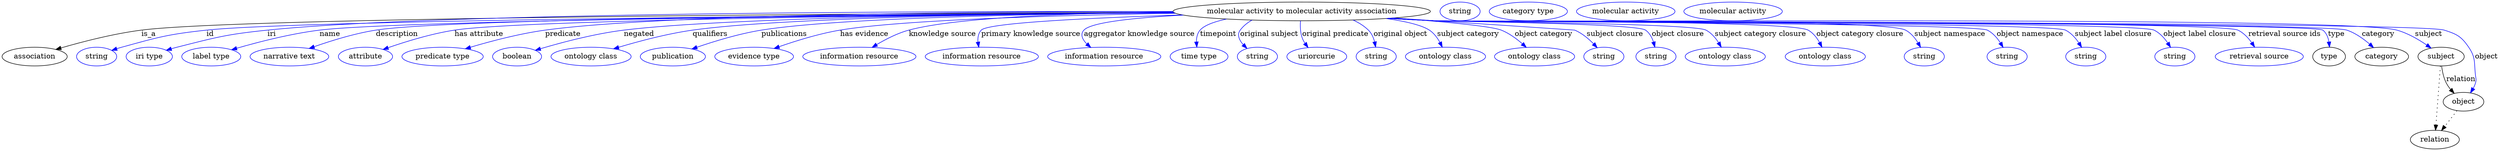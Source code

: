 digraph {
	graph [bb="0,0,4788.4,283"];
	node [label="\N"];
	"molecular activity to molecular activity association"	[height=0.5,
		label="molecular activity to molecular activity association",
		pos="2492.4,265",
		width=6.8605];
	association	[height=0.5,
		pos="62.394,178",
		width=1.7332];
	"molecular activity to molecular activity association" -> association	[label=is_a,
		lp="281.39,221.5",
		pos="e,103.12,191.79 2246.6,263.23 1708.5,261.1 458.93,253.55 267.39,229 213.85,222.14 154.03,206.61 112.9,194.67"];
	id	[color=blue,
		height=0.5,
		label=string,
		pos="181.39,178",
		width=1.0652];
	"molecular activity to molecular activity association" -> id	[color=blue,
		label=id,
		lp="398.39,221.5",
		pos="e,210.38,190 2247.8,262.46 1733.2,258.85 571.19,248.64 391.39,229 318.35,221.02 300.2,215.65 229.39,196 226.29,195.14 223.09,194.17 \
219.89,193.16",
		style=solid];
	iri	[color=blue,
		height=0.5,
		label="iri type",
		pos="282.39,178",
		width=1.2277];
	"molecular activity to molecular activity association" -> iri	[color=blue,
		label=iri,
		lp="515.39,221.5",
		pos="e,315.29,190.23 2248.3,262.05 1755.9,257.77 675.86,246.51 507.39,229 429.97,220.95 410.81,215.26 335.39,196 332.02,195.14 328.54,\
194.18 325.05,193.17",
		style=solid];
	name	[color=blue,
		height=0.5,
		label="label type",
		pos="401.39,178",
		width=1.5707];
	"molecular activity to molecular activity association" -> name	[color=blue,
		label=name,
		lp="627.39,221.5",
		pos="e,440.01,191.15 2247.9,262.36 1774.6,258.77 765.56,248.88 607.39,229 552.58,222.11 491.21,206.11 449.83,194.05",
		style=solid];
	description	[color=blue,
		height=0.5,
		label="narrative text",
		pos="551.39,178",
		width=2.0943];
	"molecular activity to molecular activity association" -> description	[color=blue,
		label=description,
		lp="755.89,221.5",
		pos="e,588.8,193.65 2247,262.92 1794.7,260.38 862.19,252.36 715.39,229 675.03,222.58 630.79,208.66 598.44,197.14",
		style=solid];
	"has attribute"	[color=blue,
		height=0.5,
		label=attribute,
		pos="696.39,178",
		width=1.4443];
	"molecular activity to molecular activity association" -> "has attribute"	[color=blue,
		label="has attribute",
		lp="913.39,221.5",
		pos="e,729.98,191.75 2247.8,262.3 1827.1,258.84 998.67,249.5 866.39,229 822.26,222.16 773.51,207 739.58,195.15",
		style=solid];
	predicate	[color=blue,
		height=0.5,
		label="predicate type",
		pos="844.39,178",
		width=2.1665];
	"molecular activity to molecular activity association" -> predicate	[color=blue,
		label=predicate,
		lp="1074.4,221.5",
		pos="e,887.81,193.09 2245.4,264.77 1893.5,264.71 1265.5,260.02 1040.4,229 991.17,222.22 936.47,207.65 897.4,195.99",
		style=solid];
	negated	[color=blue,
		height=0.5,
		label=boolean,
		pos="987.39,178",
		width=1.2999];
	"molecular activity to molecular activity association" -> negated	[color=blue,
		label=negated,
		lp="1220.4,221.5",
		pos="e,1022.3,190.23 2246.8,262.98 1927.7,260.69 1388.4,253.24 1191.4,229 1135.6,222.13 1072.9,205.38 1032,193.16",
		style=solid];
	qualifiers	[color=blue,
		height=0.5,
		label="ontology class",
		pos="1128.4,178",
		width=2.1304];
	"molecular activity to molecular activity association" -> qualifiers	[color=blue,
		label=qualifiers,
		lp="1356.9,221.5",
		pos="e,1171.6,193.02 2246.6,263.01 1957.4,260.73 1495,253.26 1323.4,229 1274.6,222.11 1220.5,207.65 1181.6,196.05",
		style=solid];
	publications	[color=blue,
		height=0.5,
		label=publication,
		pos="1285.4,178",
		width=1.7332];
	"molecular activity to molecular activity association" -> publications	[color=blue,
		label=publications,
		lp="1499.4,221.5",
		pos="e,1321.9,192.66 2247.2,262.84 1989.6,260.34 1601.9,252.63 1455.4,229 1412.5,222.09 1365.3,207.61 1331.5,196.01",
		style=solid];
	"has evidence"	[color=blue,
		height=0.5,
		label="evidence type",
		pos="1441.4,178",
		width=2.0943];
	"molecular activity to molecular activity association" -> "has evidence"	[color=blue,
		label="has evidence",
		lp="1652.9,221.5",
		pos="e,1479.4,193.55 2250.3,261.34 2031.3,257.67 1725.5,249.05 1606.4,229 1566,222.2 1521.6,208.38 1489.1,196.99",
		style=solid];
	"knowledge source"	[color=blue,
		height=0.5,
		label="information resource",
		pos="1643.4,178",
		width=3.015];
	"molecular activity to molecular activity association" -> "knowledge source"	[color=blue,
		label="knowledge source",
		lp="1802.9,221.5",
		pos="e,1667.9,195.78 2245.5,264.07 2063,261.95 1830.7,254.09 1738.4,229 1716.6,223.09 1694.2,211.61 1676.7,201.13",
		style=solid];
	"primary knowledge source"	[color=blue,
		height=0.5,
		label="information resource",
		pos="1878.4,178",
		width=3.015];
	"molecular activity to molecular activity association" -> "primary knowledge source"	[color=blue,
		label="primary knowledge source",
		lp="1972.4,221.5",
		pos="e,1872.6,196 2263.2,258.23 2094.1,252.82 1891,243.37 1877.4,229 1871.6,222.9 1870.4,214.27 1871,205.9",
		style=solid];
	"aggregator knowledge source"	[color=blue,
		height=0.5,
		label="information resource",
		pos="2113.4,178",
		width=3.015];
	"molecular activity to molecular activity association" -> "aggregator knowledge source"	[color=blue,
		label="aggregator knowledge source",
		lp="2180.9,221.5",
		pos="e,2087.6,195.53 2265.2,257.9 2174.7,253.08 2088.6,244.44 2074.4,229 2066.7,220.62 2071.6,210.86 2080.1,202.2",
		style=solid];
	timepoint	[color=blue,
		height=0.5,
		label="time type",
		pos="2295.4,178",
		width=1.5346];
	"molecular activity to molecular activity association" -> timepoint	[color=blue,
		label=timepoint,
		lp="2332.4,221.5",
		pos="e,2291.1,196.26 2348.1,250.32 2324.8,245.29 2305.6,238.4 2297.4,229 2292,222.83 2290.3,214.43 2290.3,206.27",
		style=solid];
	"original subject"	[color=blue,
		height=0.5,
		label=string,
		pos="2407.4,178",
		width=1.0652];
	"molecular activity to molecular activity association" -> "original subject"	[color=blue,
		label="original subject",
		lp="2430.4,221.5",
		pos="e,2387.4,193.75 2397.2,248.35 2388.3,243.45 2380.5,237.13 2374.4,229 2367.7,220.01 2372.5,209.73 2380.3,200.83",
		style=solid];
	"original predicate"	[color=blue,
		height=0.5,
		label=uriorcurie,
		pos="2521.4,178",
		width=1.5887];
	"molecular activity to molecular activity association" -> "original predicate"	[color=blue,
		label="original predicate",
		lp="2556.9,221.5",
		pos="e,2504.6,195.4 2490.1,246.84 2489.4,236.95 2489.6,224.45 2493.4,214 2494.7,210.42 2496.5,206.94 2498.6,203.64",
		style=solid];
	"original object"	[color=blue,
		height=0.5,
		label=string,
		pos="2635.4,178",
		width=1.0652];
	"molecular activity to molecular activity association" -> "original object"	[color=blue,
		label="original object",
		lp="2681.9,221.5",
		pos="e,2634.3,196.46 2591,248.4 2601.8,243.53 2612,237.21 2620.4,229 2626.5,223.04 2630.2,214.69 2632.3,206.52",
		style=solid];
	"subject category"	[color=blue,
		height=0.5,
		label="ontology class",
		pos="2768.4,178",
		width=2.1304];
	"molecular activity to molecular activity association" -> "subject category"	[color=blue,
		label="subject category",
		lp="2811.9,221.5",
		pos="e,2762.2,196.16 2654.2,251.34 2690.2,246.16 2722.2,238.96 2737.4,229 2746.2,223.28 2752.9,214.13 2757.8,205.22",
		style=solid];
	"object category"	[color=blue,
		height=0.5,
		label="ontology class",
		pos="2939.4,178",
		width=2.1304];
	"molecular activity to molecular activity association" -> "object category"	[color=blue,
		label="object category",
		lp="2956.9,221.5",
		pos="e,2923.4,195.77 2669,252.4 2759.8,245.62 2855.5,236.87 2875.4,229 2890.3,223.11 2904.5,212.62 2915.8,202.76",
		style=solid];
	"subject closure"	[color=blue,
		height=0.5,
		label=string,
		pos="3072.4,178",
		width=1.0652];
	"molecular activity to molecular activity association" -> "subject closure"	[color=blue,
		label="subject closure",
		lp="3093.9,221.5",
		pos="e,3059.6,195.16 2667.9,252.32 2820.1,242.19 3016.1,229.11 3016.4,229 3030.2,223.21 3042.9,212.56 3052.7,202.58",
		style=solid];
	"object closure"	[color=blue,
		height=0.5,
		label=string,
		pos="3172.4,178",
		width=1.0652];
	"molecular activity to molecular activity association" -> "object closure"	[color=blue,
		label="object closure",
		lp="3214.4,221.5",
		pos="e,3170.3,196.32 2664.5,252.06 2692.5,250.26 2721.3,248.5 2748.4,247 2770.8,245.76 3134.1,242.01 3152.4,229 3160,223.63 3164.7,214.92 \
3167.6,206.26",
		style=solid];
	"subject category closure"	[color=blue,
		height=0.5,
		label="ontology class",
		pos="3305.4,178",
		width=2.1304];
	"molecular activity to molecular activity association" -> "subject category closure"	[color=blue,
		label="subject category closure",
		lp="3372.9,221.5",
		pos="e,3297.7,196.16 2662.8,251.93 2691.3,250.12 2720.7,248.4 2748.4,247 2777.3,245.54 3242.8,242.45 3268.4,229 3278.5,223.67 3286.6,\
214.17 3292.6,204.87",
		style=solid];
	"object category closure"	[color=blue,
		height=0.5,
		label="ontology class",
		pos="3497.4,178",
		width=2.1304];
	"molecular activity to molecular activity association" -> "object category closure"	[color=blue,
		label="object category closure",
		lp="3563.9,221.5",
		pos="e,3491.1,196.15 2661,251.81 2690.2,249.99 2720.1,248.29 2748.4,247 2788.1,245.18 3429.6,248.3 3464.4,229 3473.9,223.7 3481.2,214.34 \
3486.5,205.14",
		style=solid];
	"subject namespace"	[color=blue,
		height=0.5,
		label=string,
		pos="3687.4,178",
		width=1.0652];
	"molecular activity to molecular activity association" -> "subject namespace"	[color=blue,
		label="subject namespace",
		lp="3736.4,221.5",
		pos="e,3680.3,195.72 2660,251.75 2689.4,249.92 2719.8,248.23 2748.4,247 2798.5,244.84 3607,252.32 3651.4,229 3661.6,223.65 3669.6,213.96 \
3675.4,204.53",
		style=solid];
	"object namespace"	[color=blue,
		height=0.5,
		label=string,
		pos="3846.4,178",
		width=1.0652];
	"molecular activity to molecular activity association" -> "object namespace"	[color=blue,
		label="object namespace",
		lp="3890.4,221.5",
		pos="e,3838.7,195.75 2659.3,251.72 2689,249.88 2719.6,248.2 2748.4,247 2777.8,245.77 3782.1,242.31 3808.4,229 3818.9,223.7 3827.2,214.02 \
3833.4,204.58",
		style=solid];
	"subject label closure"	[color=blue,
		height=0.5,
		label=string,
		pos="3997.4,178",
		width=1.0652];
	"molecular activity to molecular activity association" -> "subject label closure"	[color=blue,
		label="subject label closure",
		lp="4050.4,221.5",
		pos="e,3989.4,195.77 2659,251.69 2688.7,249.85 2719.5,248.17 2748.4,247 2782,245.64 3928.3,243.97 3958.4,229 3969.1,223.67 3977.8,213.85 \
3984.2,204.31",
		style=solid];
	"object label closure"	[color=blue,
		height=0.5,
		label=string,
		pos="4168.4,178",
		width=1.0652];
	"molecular activity to molecular activity association" -> "object label closure"	[color=blue,
		label="object label closure",
		lp="4215.9,221.5",
		pos="e,4160.1,195.79 2658.6,251.67 2688.5,249.82 2719.4,248.15 2748.4,247 2786.7,245.48 4094,245.83 4128.4,229 4139.3,223.69 4148.1,213.88 \
4154.7,204.34",
		style=solid];
	"retrieval source ids"	[color=blue,
		height=0.5,
		label="retrieval source",
		pos="4330.4,178",
		width=2.347];
	"molecular activity to molecular activity association" -> "retrieval source ids"	[color=blue,
		label="retrieval source ids",
		lp="4378.9,221.5",
		pos="e,4321.5,196.3 2658.3,251.66 2688.2,249.81 2719.2,248.14 2748.4,247 2791.2,245.33 4250.8,247.54 4289.4,229 4300.2,223.79 4309.2,\
214.18 4315.9,204.76",
		style=solid];
	type	[height=0.5,
		pos="4464.4,178",
		width=0.86659];
	"molecular activity to molecular activity association" -> type	[color=blue,
		label=type,
		lp="4478.4,221.5",
		pos="e,4465.2,196.18 2658.3,251.63 2688.2,249.78 2719.2,248.12 2748.4,247 2772,246.09 4433.9,243.75 4452.4,229 4459.2,223.54 4462.6,214.92 \
4464.1,206.37",
		style=solid];
	category	[height=0.5,
		pos="4565.4,178",
		width=1.4263];
	"molecular activity to molecular activity association" -> category	[color=blue,
		label=category,
		lp="4558.9,221.5",
		pos="e,4549.8,195.25 2658.3,251.62 2688.2,249.78 2719.2,248.12 2748.4,247 2797,245.14 4452.3,244.55 4498.4,229 4514.6,223.53 4530.1,212.5 \
4542.1,202.2",
		style=solid];
	subject	[height=0.5,
		pos="4679.4,178",
		width=1.2277];
	"molecular activity to molecular activity association" -> subject	[color=blue,
		label=subject,
		lp="4655.4,221.5",
		pos="e,4660.1,194.33 2657.9,251.63 2688,249.78 2719.1,248.11 2748.4,247 2850.9,243.1 4495.6,256.43 4594.4,229 4615.1,223.24 4636,211.08 \
4651.9,200.2",
		style=solid];
	object	[height=0.5,
		pos="4722.4,91",
		width=1.0832];
	"molecular activity to molecular activity association" -> object	[color=blue,
		label=object,
		lp="4766.4,178",
		pos="e,4735.8,108.09 2657.9,251.62 2688,249.77 2719.1,248.11 2748.4,247 2802.2,244.97 4634.2,245.45 4685.4,229 4709.7,221.2 4718,217.1 \
4732.4,196 4746.3,175.59 4742.5,166.51 4745.4,142 4746.2,135.38 4747.3,133.39 4745.4,127 4744.4,123.55 4742.9,120.13 4741.1,116.85",
		style=solid];
	association_type	[color=blue,
		height=0.5,
		label=string,
		pos="2795.4,265",
		width=1.0652];
	association_category	[color=blue,
		height=0.5,
		label="category type",
		pos="2926.4,265",
		width=2.0762];
	subject -> object	[label=relation,
		lp="4717.4,134.5",
		pos="e,4704.5,107.23 4680.5,159.55 4681.7,149.57 4684.2,137.07 4689.4,127 4691.6,122.68 4694.5,118.52 4697.7,114.66"];
	relation	[height=0.5,
		pos="4667.4,18",
		width=1.2999];
	subject -> relation	[pos="e,4668.7,36.188 4678.1,159.79 4676,132.48 4672,78.994 4669.5,46.38",
		style=dotted];
	"molecular activity to molecular activity association_subject"	[color=blue,
		height=0.5,
		label="molecular activity",
		pos="3113.4,265",
		width=2.6178];
	object -> relation	[pos="e,4680.2,35.54 4709.9,73.889 4703,64.939 4694.2,53.617 4686.4,43.584",
		style=dotted];
	"molecular activity to molecular activity association_object"	[color=blue,
		height=0.5,
		label="molecular activity",
		pos="3319.4,265",
		width=2.6178];
}
